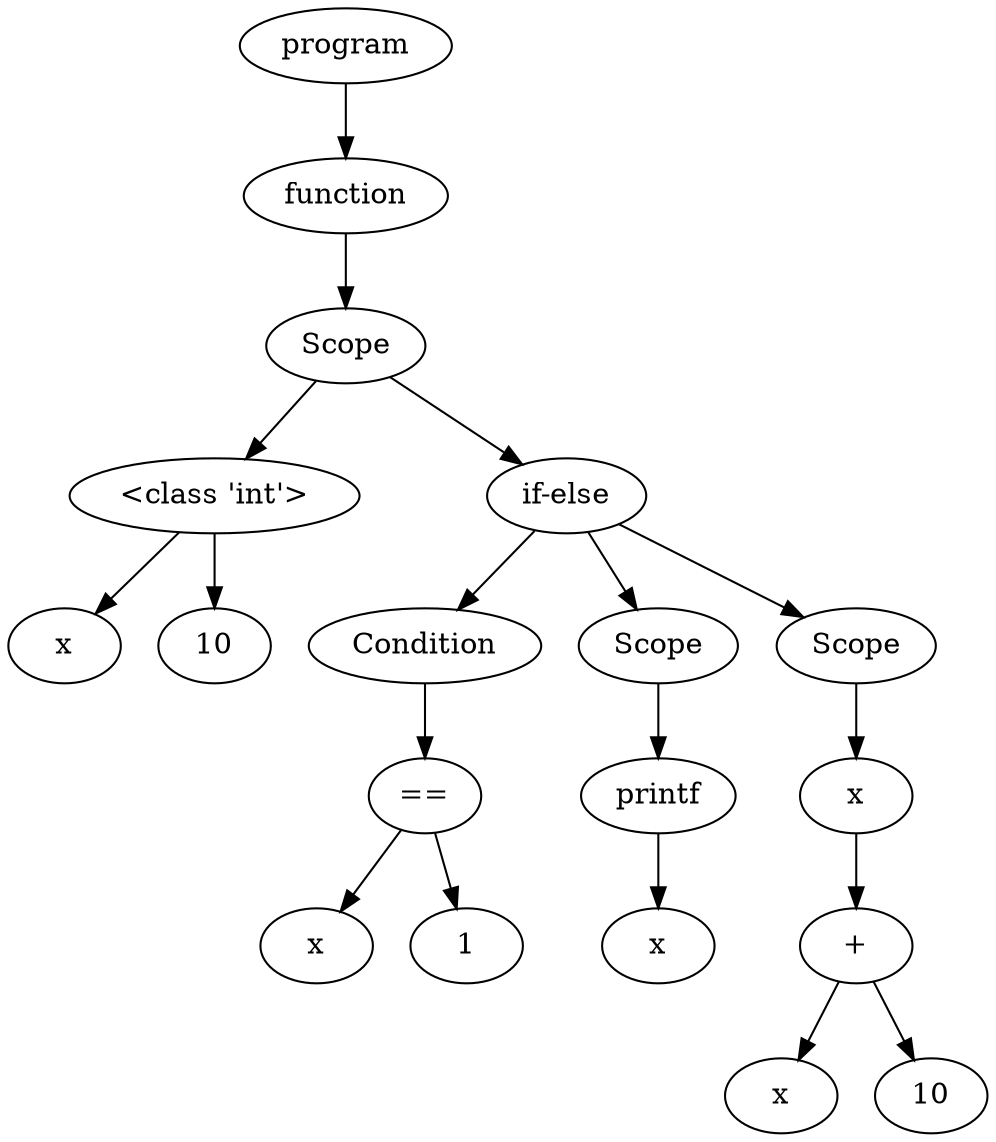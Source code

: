 digraph G { 
"<AST.AST object at 0x000001E6F5B55B50> (0)"[label="program"]
"<AST.AST object at 0x000001E6F5B55AF0> (1)"[label="function"]
"<AST.AST object at 0x000001E6F5B55B50> (0)"->"<AST.AST object at 0x000001E6F5B55AF0> (1)"
"<AST.AST object at 0x000001E6F5B55AF0> (1)"[label="function"]
"<AST.ASTScope object at 0x000001E6F5B55580> (2)"[label="Scope"]
"<AST.AST object at 0x000001E6F5B55AF0> (1)"->"<AST.ASTScope object at 0x000001E6F5B55580> (2)"
"<AST.ASTScope object at 0x000001E6F5B55580> (2)"[label="Scope"]
"<AST.ASTDataType object at 0x000001E6F5B55E50> (3)"[label="<class 'int'>"]
"<AST.ASTScope object at 0x000001E6F5B55580> (2)"->"<AST.ASTDataType object at 0x000001E6F5B55E50> (3)"
"<AST.ASTDataType object at 0x000001E6F5B55E50> (3)"[label="<class 'int'>"]
"<AST.ASTVariable object at 0x000001E6F5B55D00> (4)"[label="x"]
"<AST.ASTDataType object at 0x000001E6F5B55E50> (3)"->"<AST.ASTVariable object at 0x000001E6F5B55D00> (4)"
"<AST.AST object at 0x000001E6F5B555E0> (4)"[label="10"]
"<AST.ASTDataType object at 0x000001E6F5B55E50> (3)"->"<AST.AST object at 0x000001E6F5B555E0> (4)"
"<AST.AST object at 0x000001E6F5B559D0> (3)"[label="if-else"]
"<AST.ASTScope object at 0x000001E6F5B55580> (2)"->"<AST.AST object at 0x000001E6F5B559D0> (3)"
"<AST.AST object at 0x000001E6F5B559D0> (3)"[label="if-else"]
"<AST.AST object at 0x000001E6F5B55BB0> (4)"[label="Condition"]
"<AST.AST object at 0x000001E6F5B559D0> (3)"->"<AST.AST object at 0x000001E6F5B55BB0> (4)"
"<AST.AST object at 0x000001E6F5B55BB0> (4)"[label="Condition"]
"<AST.ASTOperator object at 0x000001E6F5B55640> (5)"[label="=="]
"<AST.AST object at 0x000001E6F5B55BB0> (4)"->"<AST.ASTOperator object at 0x000001E6F5B55640> (5)"
"<AST.ASTOperator object at 0x000001E6F5B55640> (5)"[label="=="]
"<AST.ASTVariable object at 0x000001E6F5B559A0> (6)"[label="x"]
"<AST.ASTOperator object at 0x000001E6F5B55640> (5)"->"<AST.ASTVariable object at 0x000001E6F5B559A0> (6)"
"<AST.AST object at 0x000001E6F5B55C10> (6)"[label="1"]
"<AST.ASTOperator object at 0x000001E6F5B55640> (5)"->"<AST.AST object at 0x000001E6F5B55C10> (6)"
"<AST.ASTScope object at 0x000001E6F5B55370> (4)"[label="Scope"]
"<AST.AST object at 0x000001E6F5B559D0> (3)"->"<AST.ASTScope object at 0x000001E6F5B55370> (4)"
"<AST.ASTScope object at 0x000001E6F5B55370> (4)"[label="Scope"]
"<AST.ASTPrintf object at 0x000001E6F5B55430> (5)"[label="printf"]
"<AST.ASTScope object at 0x000001E6F5B55370> (4)"->"<AST.ASTPrintf object at 0x000001E6F5B55430> (5)"
"<AST.ASTPrintf object at 0x000001E6F5B55430> (5)"[label="printf"]
"<AST.ASTVariable object at 0x000001E6F5B55250> (6)"[label="x"]
"<AST.ASTPrintf object at 0x000001E6F5B55430> (5)"->"<AST.ASTVariable object at 0x000001E6F5B55250> (6)"
"<AST.ASTScope object at 0x000001E6F5B557C0> (4)"[label="Scope"]
"<AST.AST object at 0x000001E6F5B559D0> (3)"->"<AST.ASTScope object at 0x000001E6F5B557C0> (4)"
"<AST.ASTScope object at 0x000001E6F5B557C0> (4)"[label="Scope"]
"<AST.ASTVariable object at 0x000001E6F5B55310> (5)"[label="x"]
"<AST.ASTScope object at 0x000001E6F5B557C0> (4)"->"<AST.ASTVariable object at 0x000001E6F5B55310> (5)"
"<AST.ASTVariable object at 0x000001E6F5B55310> (5)"[label="x"]
"<AST.ASTOperator object at 0x000001E6F5B55790> (6)"[label="+"]
"<AST.ASTVariable object at 0x000001E6F5B55310> (5)"->"<AST.ASTOperator object at 0x000001E6F5B55790> (6)"
"<AST.ASTOperator object at 0x000001E6F5B55790> (6)"[label="+"]
"<AST.ASTVariable object at 0x000001E6F5B55AC0> (7)"[label="x"]
"<AST.ASTOperator object at 0x000001E6F5B55790> (6)"->"<AST.ASTVariable object at 0x000001E6F5B55AC0> (7)"
"<AST.AST object at 0x000001E6F5B55A60> (7)"[label="10"]
"<AST.ASTOperator object at 0x000001E6F5B55790> (6)"->"<AST.AST object at 0x000001E6F5B55A60> (7)"
}